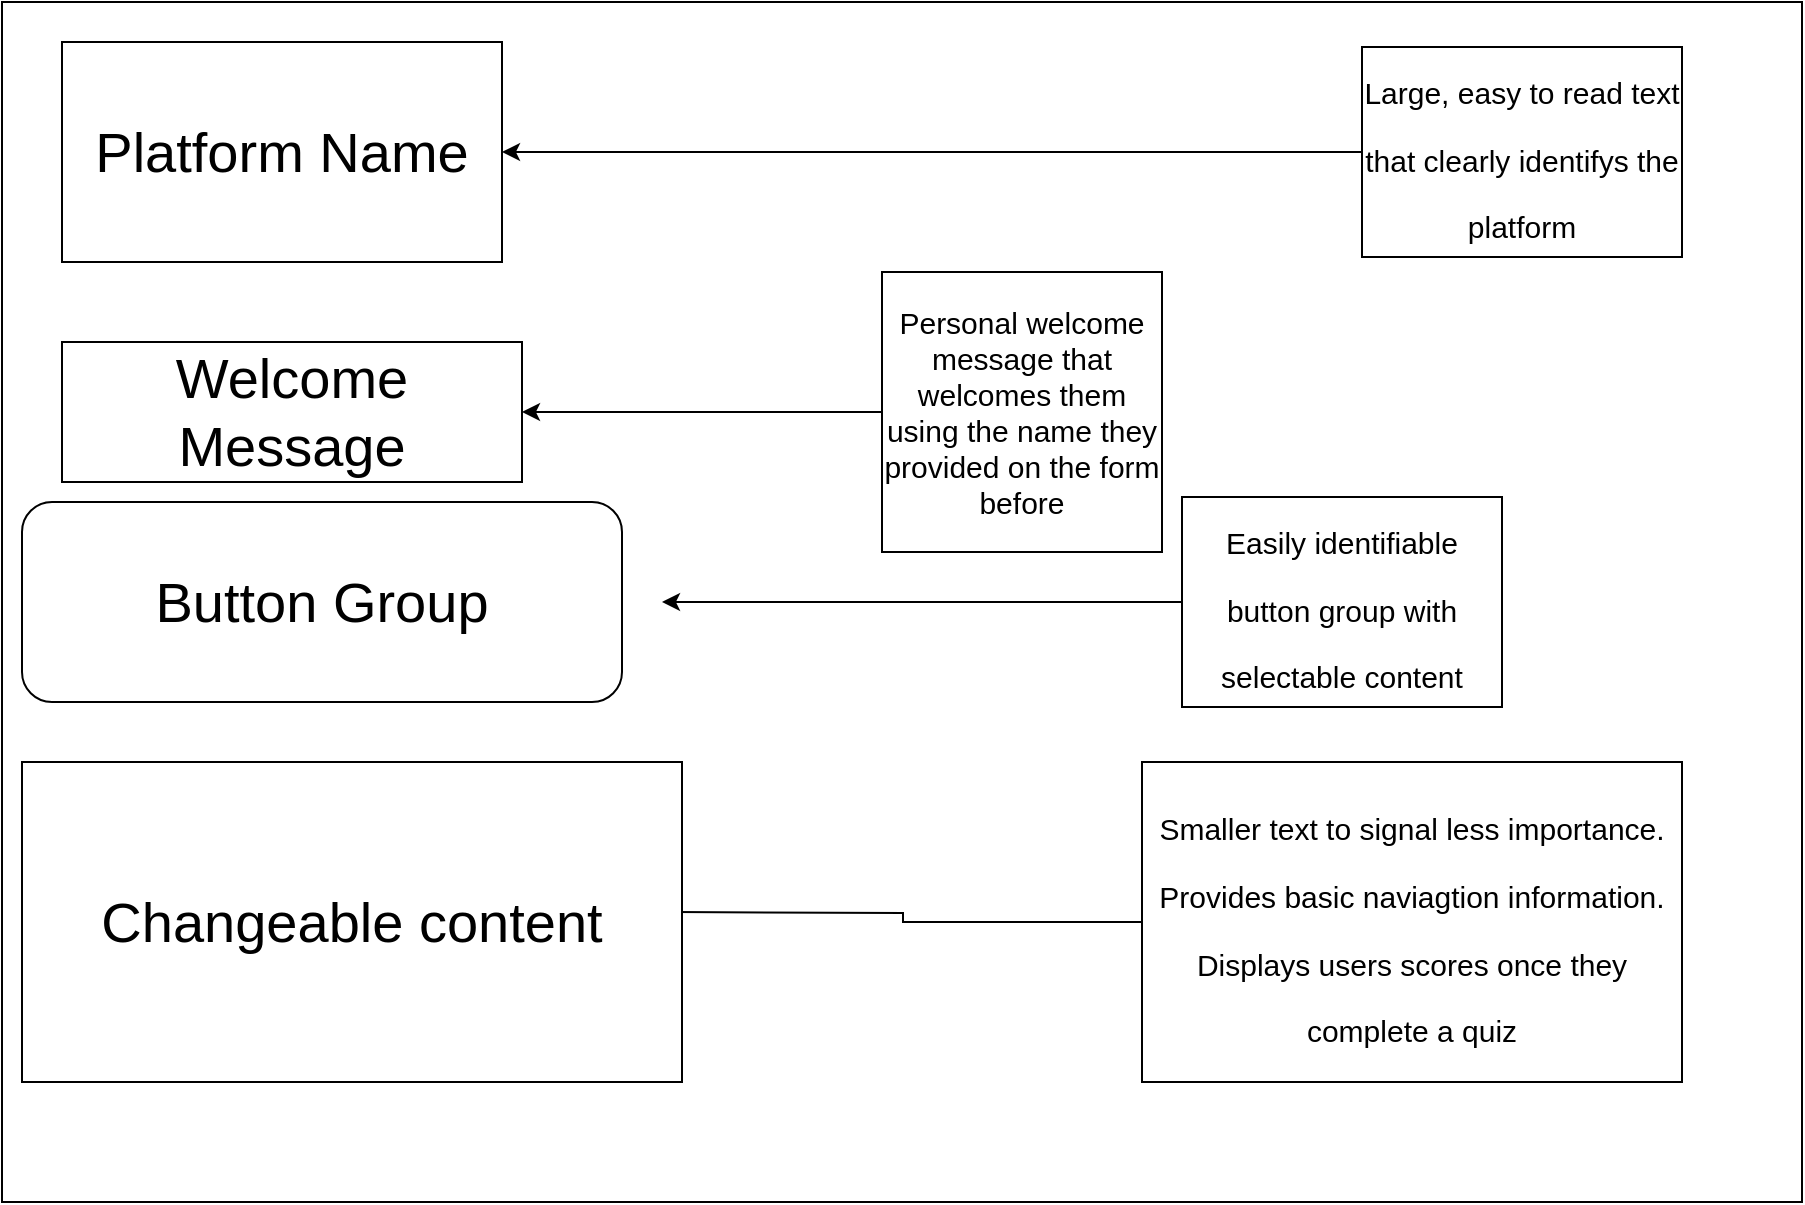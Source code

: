 <mxfile version="20.8.16" type="device"><diagram name="Page-1" id="MHanoFG_RMwOra-3pSg8"><mxGraphModel dx="1434" dy="844" grid="1" gridSize="10" guides="1" tooltips="1" connect="1" arrows="1" fold="1" page="1" pageScale="1" pageWidth="1654" pageHeight="1169" math="0" shadow="0"><root><mxCell id="0"/><mxCell id="1" parent="0"/><mxCell id="ug2ePrslTvkB5ySJNcKq-1" value="" style="whiteSpace=wrap;html=1;" vertex="1" parent="1"><mxGeometry x="490" y="390" width="900" height="600" as="geometry"/></mxCell><mxCell id="ug2ePrslTvkB5ySJNcKq-2" value="Platform Name" style="rounded=0;whiteSpace=wrap;html=1;fontSize=28;" vertex="1" parent="1"><mxGeometry x="520" y="410" width="220" height="110" as="geometry"/></mxCell><mxCell id="ug2ePrslTvkB5ySJNcKq-4" value="Welcome Message" style="rounded=0;whiteSpace=wrap;html=1;fontSize=28;" vertex="1" parent="1"><mxGeometry x="520" y="560" width="230" height="70" as="geometry"/></mxCell><mxCell id="ug2ePrslTvkB5ySJNcKq-9" style="edgeStyle=orthogonalEdgeStyle;rounded=0;orthogonalLoop=1;jettySize=auto;html=1;fontSize=15;" edge="1" parent="1" source="ug2ePrslTvkB5ySJNcKq-6" target="ug2ePrslTvkB5ySJNcKq-2"><mxGeometry relative="1" as="geometry"/></mxCell><mxCell id="ug2ePrslTvkB5ySJNcKq-6" value="&lt;font style=&quot;font-size: 15px;&quot;&gt;Large, easy to read text that clearly identifys the platform&lt;/font&gt;" style="rounded=0;whiteSpace=wrap;html=1;fontSize=28;" vertex="1" parent="1"><mxGeometry x="1170" y="412.5" width="160" height="105" as="geometry"/></mxCell><mxCell id="ug2ePrslTvkB5ySJNcKq-10" style="edgeStyle=orthogonalEdgeStyle;rounded=0;orthogonalLoop=1;jettySize=auto;html=1;fontSize=15;" edge="1" parent="1" source="ug2ePrslTvkB5ySJNcKq-7"><mxGeometry relative="1" as="geometry"><mxPoint x="820" y="690" as="targetPoint"/></mxGeometry></mxCell><mxCell id="ug2ePrslTvkB5ySJNcKq-7" value="&lt;span style=&quot;font-size: 15px;&quot;&gt;Easily identifiable button group with selectable content&lt;/span&gt;" style="rounded=0;whiteSpace=wrap;html=1;fontSize=28;" vertex="1" parent="1"><mxGeometry x="1080" y="637.5" width="160" height="105" as="geometry"/></mxCell><mxCell id="ug2ePrslTvkB5ySJNcKq-12" style="edgeStyle=orthogonalEdgeStyle;rounded=0;orthogonalLoop=1;jettySize=auto;html=1;fontSize=15;" edge="1" parent="1" source="ug2ePrslTvkB5ySJNcKq-11"><mxGeometry relative="1" as="geometry"><mxPoint x="820" y="845" as="targetPoint"/></mxGeometry></mxCell><mxCell id="ug2ePrslTvkB5ySJNcKq-11" value="&lt;span style=&quot;font-size: 15px;&quot;&gt;Smaller text to signal less importance. Provides basic naviagtion information. Displays users scores once they complete a quiz&lt;/span&gt;" style="rounded=0;whiteSpace=wrap;html=1;fontSize=28;" vertex="1" parent="1"><mxGeometry x="1060" y="770" width="270" height="160" as="geometry"/></mxCell><mxCell id="ug2ePrslTvkB5ySJNcKq-15" style="edgeStyle=orthogonalEdgeStyle;rounded=0;orthogonalLoop=1;jettySize=auto;html=1;fontSize=15;" edge="1" parent="1" source="ug2ePrslTvkB5ySJNcKq-14" target="ug2ePrslTvkB5ySJNcKq-4"><mxGeometry relative="1" as="geometry"/></mxCell><mxCell id="ug2ePrslTvkB5ySJNcKq-14" value="Personal welcome message that welcomes them using the name they provided on the form before" style="whiteSpace=wrap;html=1;aspect=fixed;fontSize=15;" vertex="1" parent="1"><mxGeometry x="930" y="525" width="140" height="140" as="geometry"/></mxCell><mxCell id="ug2ePrslTvkB5ySJNcKq-18" value="&lt;font style=&quot;font-size: 28px;&quot;&gt;Button Group&lt;/font&gt;" style="rounded=1;whiteSpace=wrap;html=1;fontSize=18;" vertex="1" parent="1"><mxGeometry x="500" y="640" width="300" height="100" as="geometry"/></mxCell><mxCell id="ug2ePrslTvkB5ySJNcKq-19" value="Changeable content" style="rounded=0;whiteSpace=wrap;html=1;fontSize=28;" vertex="1" parent="1"><mxGeometry x="500" y="770" width="330" height="160" as="geometry"/></mxCell></root></mxGraphModel></diagram></mxfile>